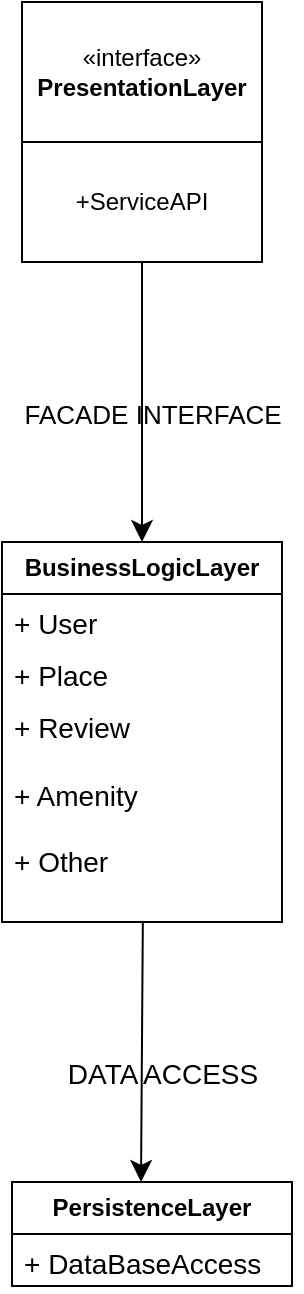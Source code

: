<mxfile version="24.7.1" type="github">
  <diagram name="Page-1" id="3ZhLMjrKr55ZNKmxoMaP">
    <mxGraphModel dx="1042" dy="615" grid="1" gridSize="10" guides="1" tooltips="1" connect="1" arrows="1" fold="1" page="1" pageScale="1" pageWidth="827" pageHeight="1169" math="0" shadow="0">
      <root>
        <mxCell id="0" />
        <mxCell id="1" parent="0" />
        <mxCell id="pL3Qk16e_6yq0eL2xQDe-5" value="" style="edgeStyle=none;curved=1;rounded=0;orthogonalLoop=1;jettySize=auto;html=1;fontSize=12;startSize=8;endSize=8;" edge="1" parent="1">
          <mxGeometry relative="1" as="geometry">
            <mxPoint x="280" y="140" as="sourcePoint" />
            <mxPoint x="280" y="280" as="targetPoint" />
          </mxGeometry>
        </mxCell>
        <mxCell id="pL3Qk16e_6yq0eL2xQDe-6" value="&lt;font style=&quot;font-size: 13px;&quot;&gt;FACADE INTERFACE&lt;/font&gt;" style="text;html=1;align=center;verticalAlign=middle;resizable=0;points=[];autosize=1;strokeColor=none;fillColor=none;fontSize=16;rotation=0;" vertex="1" parent="1">
          <mxGeometry x="210" y="200" width="150" height="30" as="geometry" />
        </mxCell>
        <mxCell id="pL3Qk16e_6yq0eL2xQDe-8" value="«interface»&lt;br&gt;&lt;b&gt;PresentationLayer&lt;/b&gt;" style="html=1;whiteSpace=wrap;" vertex="1" parent="1">
          <mxGeometry x="220" y="10" width="120" height="70" as="geometry" />
        </mxCell>
        <mxCell id="pL3Qk16e_6yq0eL2xQDe-9" value="+ServiceAPI" style="html=1;whiteSpace=wrap;" vertex="1" parent="1">
          <mxGeometry x="220" y="80" width="120" height="60" as="geometry" />
        </mxCell>
        <mxCell id="pL3Qk16e_6yq0eL2xQDe-10" value="&lt;b&gt;BusinessLogicLayer&lt;/b&gt;" style="swimlane;fontStyle=0;childLayout=stackLayout;horizontal=1;startSize=26;fillColor=default;horizontalStack=0;resizeParent=1;resizeParentMax=0;resizeLast=0;collapsible=1;marginBottom=0;whiteSpace=wrap;html=1;" vertex="1" parent="1">
          <mxGeometry x="210" y="280" width="140" height="190" as="geometry" />
        </mxCell>
        <mxCell id="pL3Qk16e_6yq0eL2xQDe-11" value="+ User" style="text;strokeColor=none;fillColor=none;align=left;verticalAlign=top;spacingLeft=4;spacingRight=4;overflow=hidden;rotatable=0;points=[[0,0.5],[1,0.5]];portConstraint=eastwest;whiteSpace=wrap;html=1;labelBackgroundColor=default;fontSize=14;" vertex="1" parent="pL3Qk16e_6yq0eL2xQDe-10">
          <mxGeometry y="26" width="140" height="26" as="geometry" />
        </mxCell>
        <mxCell id="pL3Qk16e_6yq0eL2xQDe-12" value="+ Place" style="text;strokeColor=none;fillColor=none;align=left;verticalAlign=top;spacingLeft=4;spacingRight=4;overflow=hidden;rotatable=0;points=[[0,0.5],[1,0.5]];portConstraint=eastwest;whiteSpace=wrap;html=1;labelBackgroundColor=default;fontSize=14;" vertex="1" parent="pL3Qk16e_6yq0eL2xQDe-10">
          <mxGeometry y="52" width="140" height="26" as="geometry" />
        </mxCell>
        <mxCell id="pL3Qk16e_6yq0eL2xQDe-13" value="&lt;font style=&quot;font-size: 14px;&quot;&gt;+ Review&lt;/font&gt;&lt;div style=&quot;font-size: 14px;&quot;&gt;&lt;br style=&quot;font-size: 14px;&quot;&gt;&lt;/div&gt;&lt;div style=&quot;font-size: 14px;&quot;&gt;+ Amenity&lt;/div&gt;&lt;div style=&quot;font-size: 14px;&quot;&gt;&lt;br style=&quot;font-size: 14px;&quot;&gt;&lt;/div&gt;&lt;div style=&quot;font-size: 14px;&quot;&gt;+ Other&lt;/div&gt;" style="text;strokeColor=none;fillColor=none;align=left;verticalAlign=top;spacingLeft=4;spacingRight=4;overflow=hidden;rotatable=0;points=[[0,0.5],[1,0.5]];portConstraint=eastwest;whiteSpace=wrap;html=1;labelBackgroundColor=default;fontSize=14;" vertex="1" parent="pL3Qk16e_6yq0eL2xQDe-10">
          <mxGeometry y="78" width="140" height="112" as="geometry" />
        </mxCell>
        <mxCell id="pL3Qk16e_6yq0eL2xQDe-14" value="" style="endArrow=classic;html=1;rounded=0;fontSize=12;startSize=8;endSize=8;curved=1;exitX=0.503;exitY=0.995;exitDx=0;exitDy=0;exitPerimeter=0;" edge="1" parent="1" source="pL3Qk16e_6yq0eL2xQDe-13">
          <mxGeometry width="50" height="50" relative="1" as="geometry">
            <mxPoint x="279.5" y="480" as="sourcePoint" />
            <mxPoint x="279.5" y="600" as="targetPoint" />
          </mxGeometry>
        </mxCell>
        <mxCell id="pL3Qk16e_6yq0eL2xQDe-15" value="&lt;font style=&quot;font-size: 14px;&quot;&gt;DATA ACCESS&lt;/font&gt;" style="text;html=1;align=center;verticalAlign=middle;resizable=0;points=[];autosize=1;strokeColor=none;fillColor=none;fontSize=16;" vertex="1" parent="1">
          <mxGeometry x="230" y="530" width="120" height="30" as="geometry" />
        </mxCell>
        <mxCell id="pL3Qk16e_6yq0eL2xQDe-18" value="&lt;b&gt;PersistenceLayer&lt;/b&gt;" style="swimlane;fontStyle=0;childLayout=stackLayout;horizontal=1;startSize=26;fillColor=none;horizontalStack=0;resizeParent=1;resizeParentMax=0;resizeLast=0;collapsible=1;marginBottom=0;whiteSpace=wrap;html=1;" vertex="1" parent="1">
          <mxGeometry x="215" y="600" width="140" height="52" as="geometry" />
        </mxCell>
        <mxCell id="pL3Qk16e_6yq0eL2xQDe-20" value="&lt;font style=&quot;font-size: 14px;&quot;&gt;+ DataBaseAccess&lt;/font&gt;" style="text;strokeColor=none;fillColor=none;align=left;verticalAlign=top;spacingLeft=4;spacingRight=4;overflow=hidden;rotatable=0;points=[[0,0.5],[1,0.5]];portConstraint=eastwest;whiteSpace=wrap;html=1;" vertex="1" parent="pL3Qk16e_6yq0eL2xQDe-18">
          <mxGeometry y="26" width="140" height="26" as="geometry" />
        </mxCell>
      </root>
    </mxGraphModel>
  </diagram>
</mxfile>
